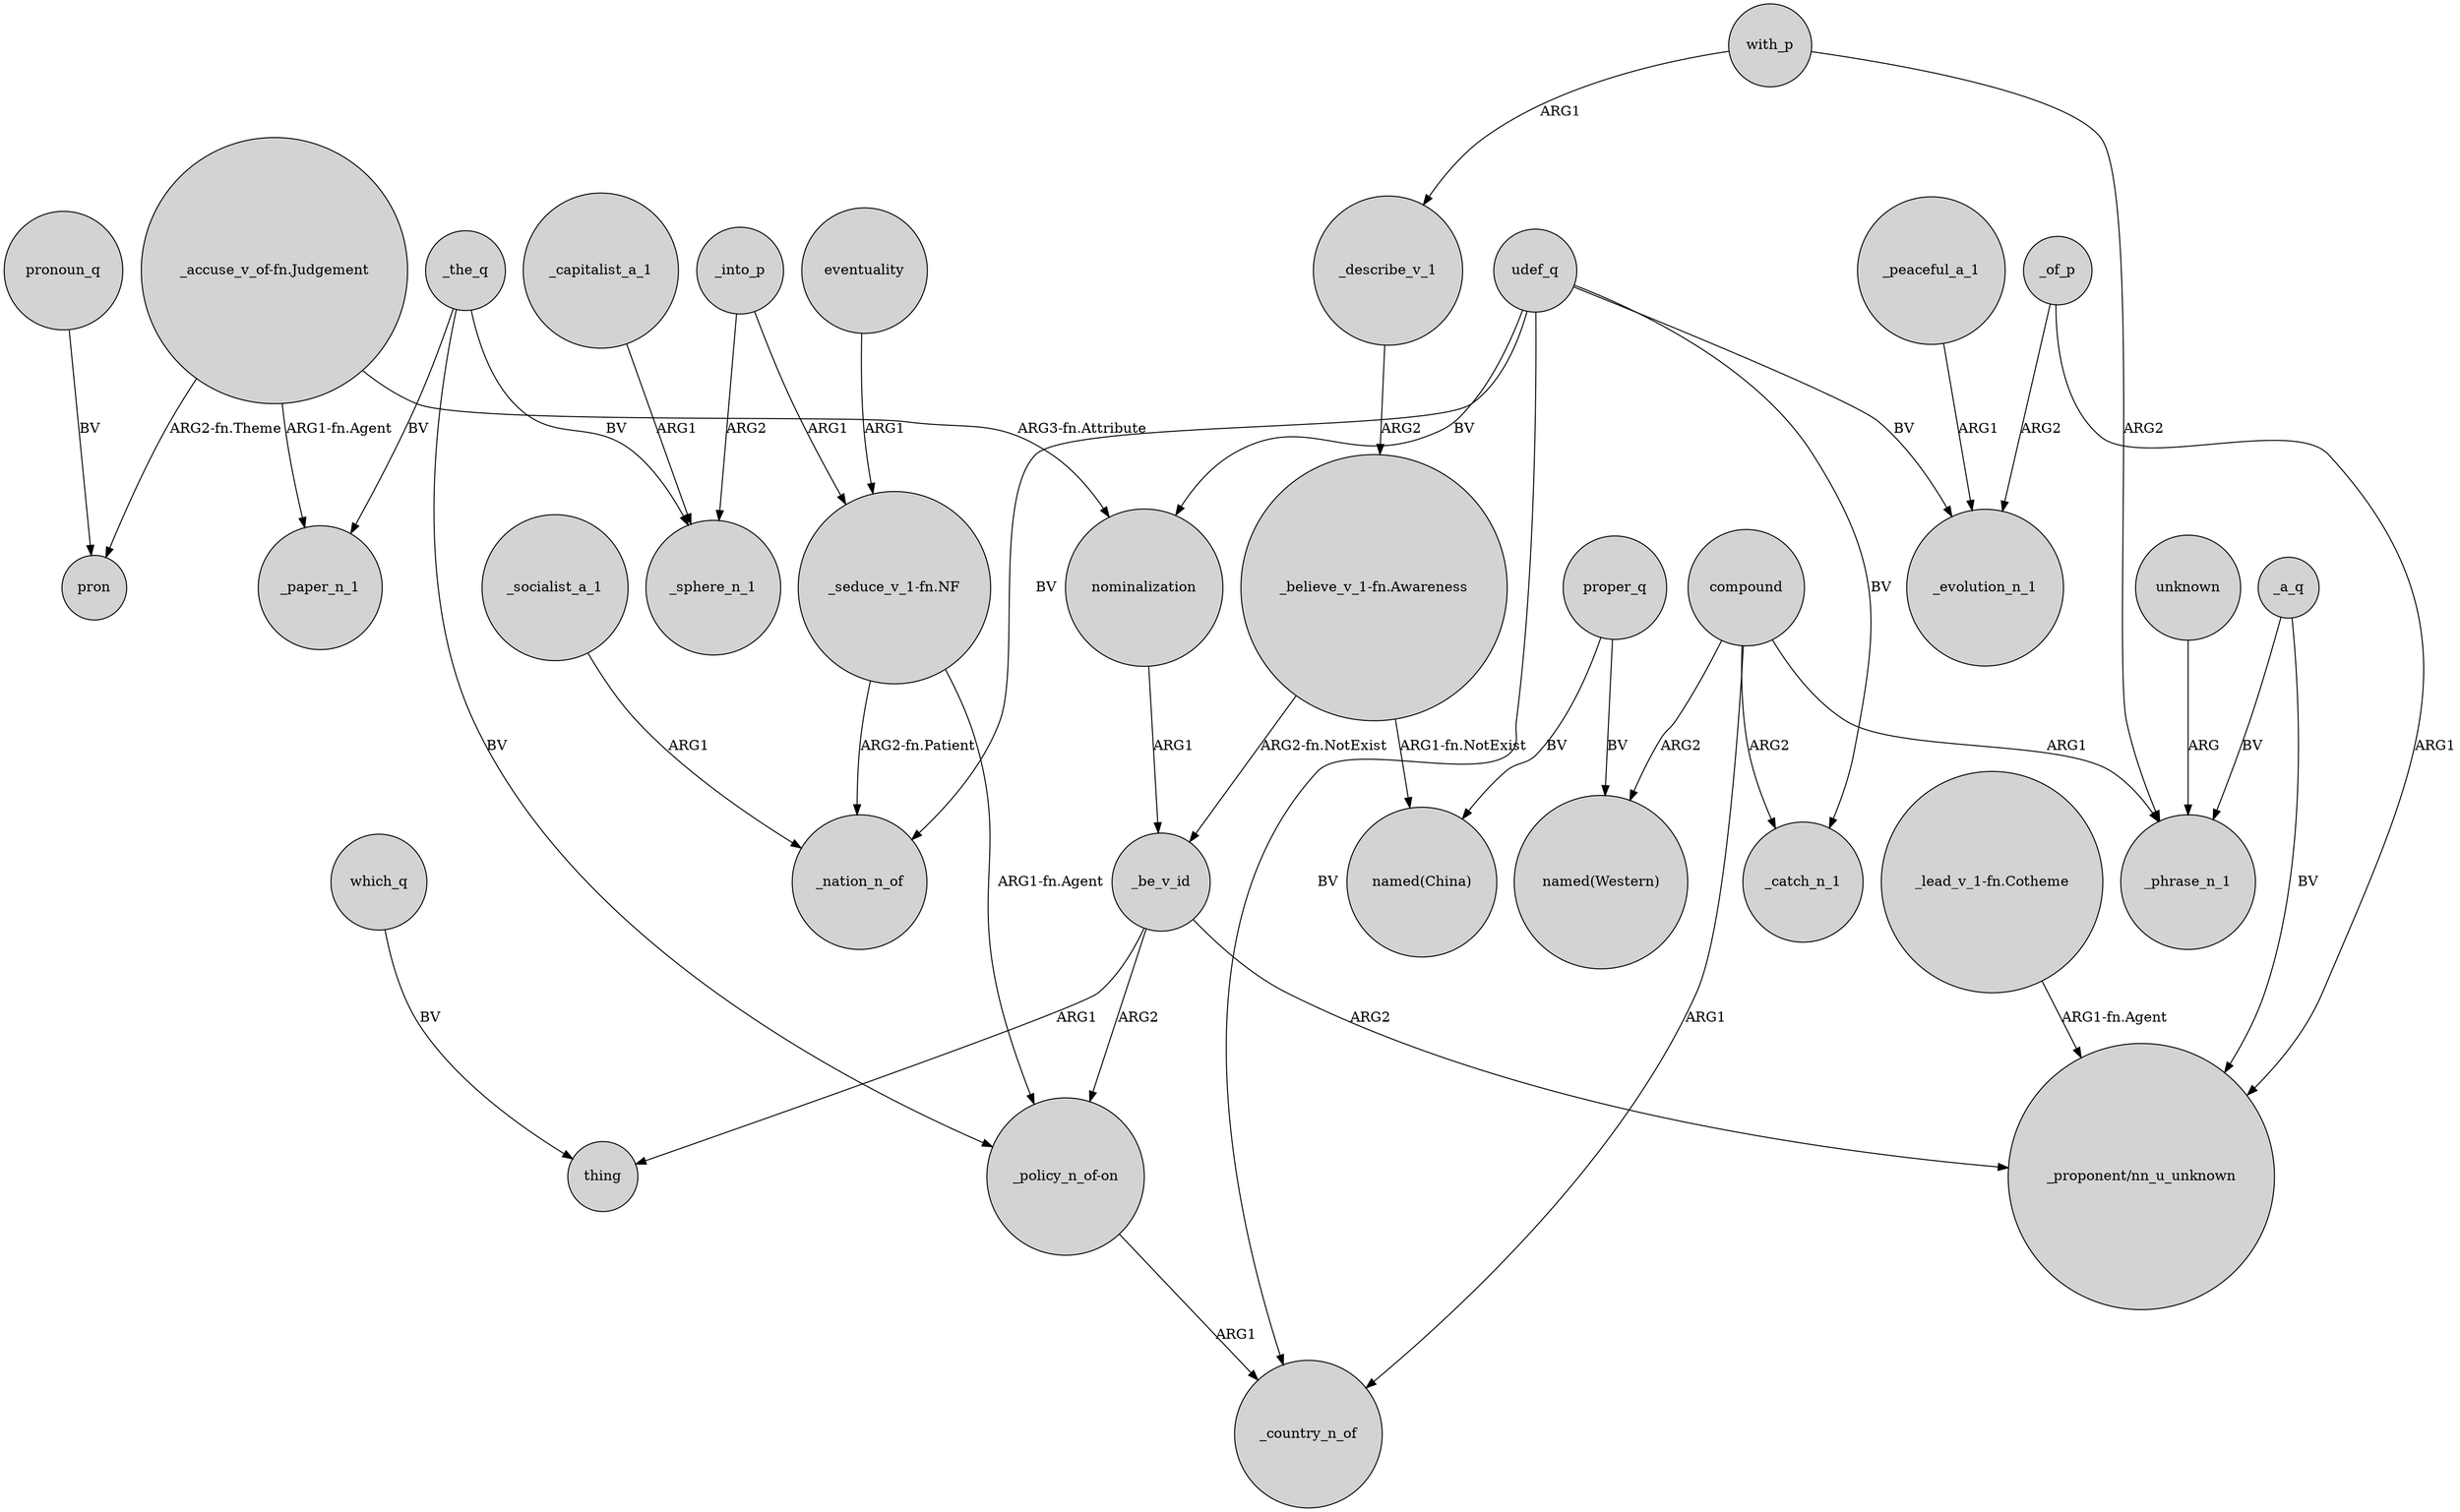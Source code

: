 digraph {
	node [shape=circle style=filled]
	_the_q -> _paper_n_1 [label=BV]
	_the_q -> _sphere_n_1 [label=BV]
	udef_q -> _catch_n_1 [label=BV]
	"_believe_v_1-fn.Awareness" -> _be_v_id [label="ARG2-fn.NotExist"]
	_the_q -> "_policy_n_of-on" [label=BV]
	_capitalist_a_1 -> _sphere_n_1 [label=ARG1]
	_be_v_id -> "_policy_n_of-on" [label=ARG2]
	"_policy_n_of-on" -> _country_n_of [label=ARG1]
	_socialist_a_1 -> _nation_n_of [label=ARG1]
	"_lead_v_1-fn.Cotheme" -> "_proponent/nn_u_unknown" [label="ARG1-fn.Agent"]
	_peaceful_a_1 -> _evolution_n_1 [label=ARG1]
	udef_q -> _evolution_n_1 [label=BV]
	_of_p -> _evolution_n_1 [label=ARG2]
	"_accuse_v_of-fn.Judgement" -> pron [label="ARG2-fn.Theme"]
	eventuality -> "_seduce_v_1-fn.NF" [label=ARG1]
	_into_p -> "_seduce_v_1-fn.NF" [label=ARG1]
	udef_q -> _country_n_of [label=BV]
	pronoun_q -> pron [label=BV]
	with_p -> _phrase_n_1 [label=ARG2]
	_be_v_id -> "_proponent/nn_u_unknown" [label=ARG2]
	_describe_v_1 -> "_believe_v_1-fn.Awareness" [label=ARG2]
	with_p -> _describe_v_1 [label=ARG1]
	"_believe_v_1-fn.Awareness" -> "named(China)" [label="ARG1-fn.NotExist"]
	udef_q -> _nation_n_of [label=BV]
	"_seduce_v_1-fn.NF" -> "_policy_n_of-on" [label="ARG1-fn.Agent"]
	_into_p -> _sphere_n_1 [label=ARG2]
	nominalization -> _be_v_id [label=ARG1]
	compound -> _country_n_of [label=ARG1]
	_be_v_id -> thing [label=ARG1]
	_a_q -> _phrase_n_1 [label=BV]
	udef_q -> nominalization [label=BV]
	_of_p -> "_proponent/nn_u_unknown" [label=ARG1]
	proper_q -> "named(China)" [label=BV]
	proper_q -> "named(Western)" [label=BV]
	_a_q -> "_proponent/nn_u_unknown" [label=BV]
	compound -> _phrase_n_1 [label=ARG1]
	"_accuse_v_of-fn.Judgement" -> _paper_n_1 [label="ARG1-fn.Agent"]
	"_seduce_v_1-fn.NF" -> _nation_n_of [label="ARG2-fn.Patient"]
	unknown -> _phrase_n_1 [label=ARG]
	"_accuse_v_of-fn.Judgement" -> nominalization [label="ARG3-fn.Attribute"]
	compound -> _catch_n_1 [label=ARG2]
	compound -> "named(Western)" [label=ARG2]
	which_q -> thing [label=BV]
}
